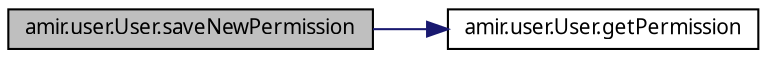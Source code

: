 digraph "amir.user.User.saveNewPermission"
{
 // LATEX_PDF_SIZE
  edge [fontname="FreeSans.ttf",fontsize="10",labelfontname="FreeSans.ttf",labelfontsize="10"];
  node [fontname="FreeSans.ttf",fontsize="10",shape=record];
  rankdir="LR";
  Node1 [label="amir.user.User.saveNewPermission",height=0.2,width=0.4,color="black", fillcolor="grey75", style="filled", fontcolor="black",tooltip=" "];
  Node1 -> Node2 [color="midnightblue",fontsize="10",style="solid",fontname="FreeSans.ttf"];
  Node2 [label="amir.user.User.getPermission",height=0.2,width=0.4,color="black", fillcolor="white", style="filled",URL="$classamir_1_1user_1_1_user.html#a118f10d219430d464177710cb98ab292",tooltip=" "];
}

